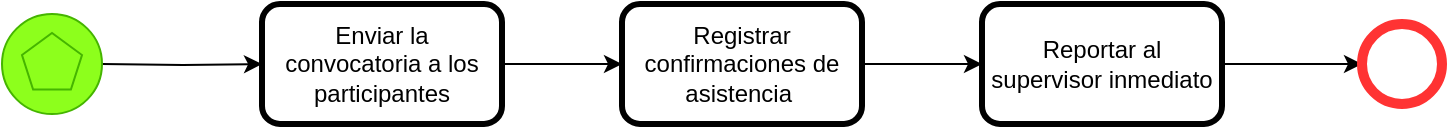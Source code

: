 <mxfile version="20.8.10" type="device"><diagram id="_oPB1Topf4VaAVUMLX2I" name="Página-1"><mxGraphModel dx="1036" dy="614" grid="1" gridSize="10" guides="1" tooltips="1" connect="1" arrows="1" fold="1" page="1" pageScale="1" pageWidth="827" pageHeight="1169" math="0" shadow="0"><root><mxCell id="0"/><mxCell id="1" parent="0"/><mxCell id="nRUIGrUwrvUCrJ1gMzZg-1" style="edgeStyle=orthogonalEdgeStyle;rounded=0;orthogonalLoop=1;jettySize=auto;html=1;exitX=1;exitY=0.5;exitDx=0;exitDy=0;exitPerimeter=0;entryX=0;entryY=0.5;entryDx=0;entryDy=0;" parent="1" target="nRUIGrUwrvUCrJ1gMzZg-3" edge="1"><mxGeometry relative="1" as="geometry"><mxPoint x="120" y="259" as="sourcePoint"/></mxGeometry></mxCell><mxCell id="nRUIGrUwrvUCrJ1gMzZg-2" style="edgeStyle=orthogonalEdgeStyle;rounded=0;orthogonalLoop=1;jettySize=auto;html=1;entryX=0;entryY=0.5;entryDx=0;entryDy=0;strokeColor=#000000;" parent="1" source="nRUIGrUwrvUCrJ1gMzZg-3" target="nRUIGrUwrvUCrJ1gMzZg-5" edge="1"><mxGeometry relative="1" as="geometry"/></mxCell><mxCell id="nRUIGrUwrvUCrJ1gMzZg-3" value="Enviar la convocatoria a los participantes" style="rounded=1;whiteSpace=wrap;html=1;strokeColor=#000000;strokeWidth=3;" parent="1" vertex="1"><mxGeometry x="200" y="229" width="120" height="60" as="geometry"/></mxCell><mxCell id="nRUIGrUwrvUCrJ1gMzZg-4" style="edgeStyle=orthogonalEdgeStyle;rounded=0;orthogonalLoop=1;jettySize=auto;html=1;exitX=1;exitY=0.5;exitDx=0;exitDy=0;entryX=0;entryY=0.5;entryDx=0;entryDy=0;strokeColor=#000000;" parent="1" source="nRUIGrUwrvUCrJ1gMzZg-5" target="nRUIGrUwrvUCrJ1gMzZg-7" edge="1"><mxGeometry relative="1" as="geometry"/></mxCell><mxCell id="nRUIGrUwrvUCrJ1gMzZg-5" value="Registrar confirmaciones de asistencia&amp;nbsp;" style="rounded=1;whiteSpace=wrap;html=1;strokeColor=#000000;strokeWidth=3;" parent="1" vertex="1"><mxGeometry x="380" y="229" width="120" height="60" as="geometry"/></mxCell><mxCell id="nRUIGrUwrvUCrJ1gMzZg-6" style="edgeStyle=orthogonalEdgeStyle;rounded=0;orthogonalLoop=1;jettySize=auto;html=1;entryX=0;entryY=0.5;entryDx=0;entryDy=0;entryPerimeter=0;strokeColor=#000000;" parent="1" source="nRUIGrUwrvUCrJ1gMzZg-7" target="nRUIGrUwrvUCrJ1gMzZg-8" edge="1"><mxGeometry relative="1" as="geometry"/></mxCell><mxCell id="nRUIGrUwrvUCrJ1gMzZg-7" value="Reportar al supervisor inmediato" style="rounded=1;whiteSpace=wrap;html=1;strokeColor=#000000;strokeWidth=3;" parent="1" vertex="1"><mxGeometry x="560" y="229" width="120" height="60" as="geometry"/></mxCell><mxCell id="nRUIGrUwrvUCrJ1gMzZg-8" value="" style="points=[[0.145,0.145,0],[0.5,0,0],[0.855,0.145,0],[1,0.5,0],[0.855,0.855,0],[0.5,1,0],[0.145,0.855,0],[0,0.5,0]];shape=mxgraph.bpmn.event;html=1;verticalLabelPosition=bottom;labelBackgroundColor=#ffffff;verticalAlign=top;align=center;perimeter=ellipsePerimeter;outlineConnect=0;aspect=fixed;outline=standard;symbol=general;strokeColor=#FF3333;strokeWidth=5;" parent="1" vertex="1"><mxGeometry x="750" y="239" width="40" height="40" as="geometry"/></mxCell><mxCell id="A2Gu33JnfrxuUXHIEZEp-3" value="" style="points=[[0.145,0.145,0],[0.5,0,0],[0.855,0.145,0],[1,0.5,0],[0.855,0.855,0],[0.5,1,0],[0.145,0.855,0],[0,0.5,0]];shape=mxgraph.bpmn.event;html=1;verticalLabelPosition=bottom;labelBackgroundColor=#ffffff;verticalAlign=top;align=center;perimeter=ellipsePerimeter;outlineConnect=0;aspect=fixed;outline=standard;symbol=multiple;strokeColor=#45B500;fillColor=#8DFF1C;" vertex="1" parent="1"><mxGeometry x="70" y="234" width="50" height="50" as="geometry"/></mxCell></root></mxGraphModel></diagram></mxfile>